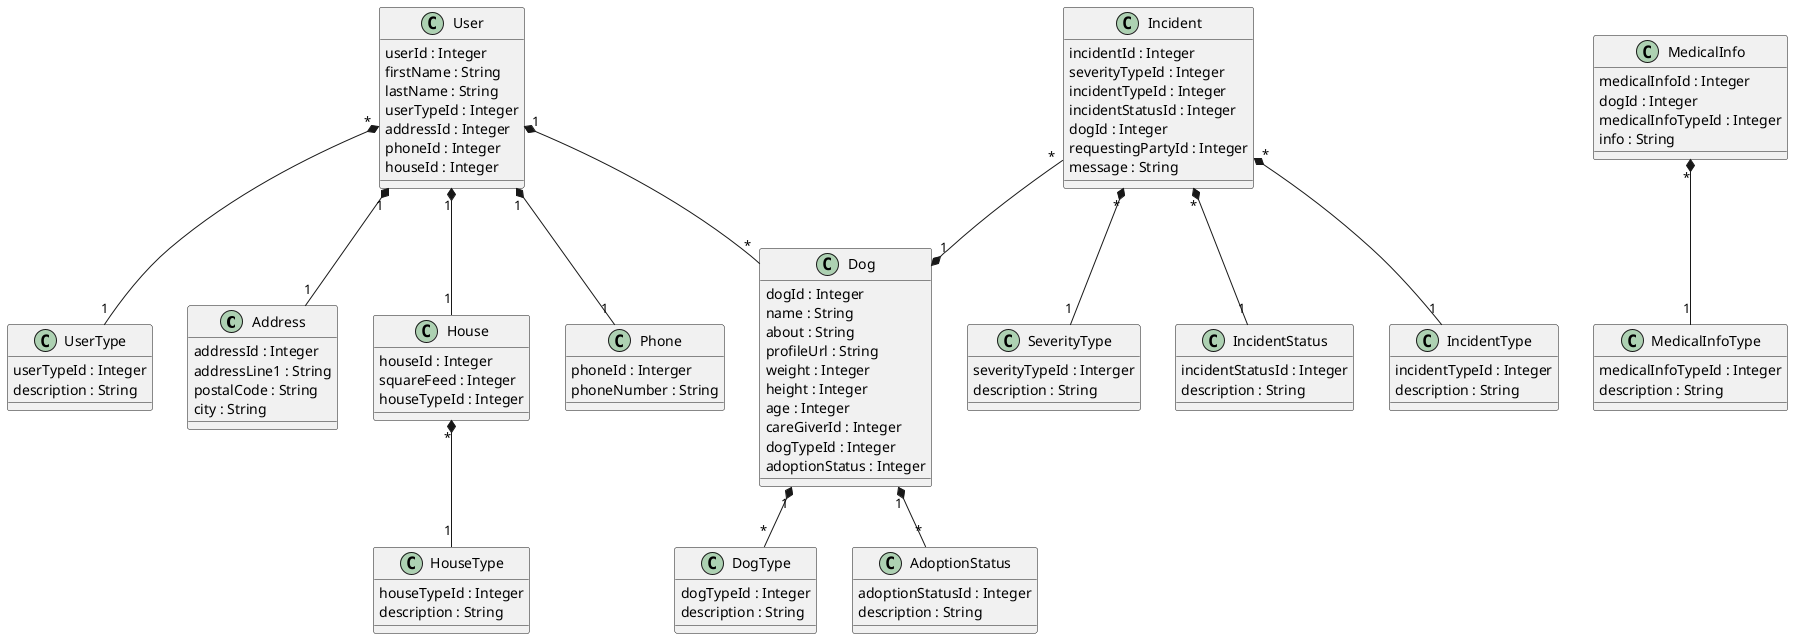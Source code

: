 @startuml UML
class Address {
    addressId : Integer
    addressLine1 : String
    postalCode : String
    city : String
}

class AdoptionStatus {
    adoptionStatusId : Integer
    description : String
}

class Dog {
    dogId : Integer
    name : String
    about : String
    profileUrl : String
    weight : Integer
    height : Integer
    age : Integer
    careGiverId : Integer
    dogTypeId : Integer
    adoptionStatus : Integer
}

class DogType {
    dogTypeId : Integer
    description : String
}

class House {
    houseId : Integer
    squareFeed : Integer
    houseTypeId : Integer
}

class HouseType {
    houseTypeId : Integer
    description : String
}

class Incident {
    incidentId : Integer
    severityTypeId : Integer
    incidentTypeId : Integer
    incidentStatusId : Integer
    dogId : Integer
    requestingPartyId : Integer
    message : String
}

class IncidentStatus {
    incidentStatusId : Integer
    description : String
}

class IncidentType {
    incidentTypeId : Integer
    description : String
}

class MedicalInfo {
    medicalInfoId : Integer
    dogId : Integer
    medicalInfoTypeId : Integer
    info : String
}

class MedicalInfoType {
    medicalInfoTypeId : Integer
    description : String
}

class Phone {
    phoneId : Interger
    phoneNumber : String
}

class SeverityType {
    severityTypeId : Interger
    description : String
}

class User {
    userId : Integer
    firstName : String
    lastName : String
    userTypeId : Integer
    addressId : Integer
    phoneId : Integer
    houseId : Integer
}

class UserType {
    userTypeId : Integer
    description : String
}



Incident "*" *-- "1" IncidentType
Incident "*" *-- "1" IncidentStatus
Incident "*" *-- "1" SeverityType
Incident "*" --* "1" Dog

Dog "1" *-- "*" DogType
Dog "1" *-- "*" AdoptionStatus

User "1" *-- "*" Dog
User "*" *-- "1" UserType
User "1" *-- "1" Address
User "1" *-- "1" Phone
User "1" *-- "1" House

House "*" *-- "1" HouseType

MedicalInfo "*" *-- "1" MedicalInfoType


@enduml